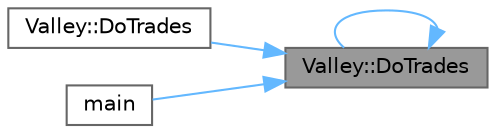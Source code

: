 digraph "Valley::DoTrades"
{
 // LATEX_PDF_SIZE
  bgcolor="transparent";
  edge [fontname=Helvetica,fontsize=10,labelfontname=Helvetica,labelfontsize=10];
  node [fontname=Helvetica,fontsize=10,shape=box,height=0.2,width=0.4];
  rankdir="RL";
  Node1 [id="Node000001",label="Valley::DoTrades",height=0.2,width=0.4,color="gray40", fillcolor="grey60", style="filled", fontcolor="black",tooltip="Performs trades in the Valley. Trades start recursively from the root node. The city in the root node..."];
  Node1 -> Node1 [id="edge1_Node000001_Node000001",dir="back",color="steelblue1",style="solid",tooltip=" "];
  Node1 -> Node2 [id="edge2_Node000001_Node000002",dir="back",color="steelblue1",style="solid",tooltip=" "];
  Node2 [id="Node000002",label="Valley::DoTrades",height=0.2,width=0.4,color="grey40", fillcolor="white", style="filled",URL="$classValley.html#a97bd06aed292614351b1db74566d0259",tooltip="Will make the city at the given node trade with its children. At their time, the children will trade ..."];
  Node1 -> Node3 [id="edge3_Node000001_Node000003",dir="back",color="steelblue1",style="solid",tooltip=" "];
  Node3 [id="Node000003",label="main",height=0.2,width=0.4,color="grey40", fillcolor="white", style="filled",URL="$program_8cc.html#ae66f6b31b5ad750f1fe042a706a4e3d4",tooltip="Entry point of the program."];
}
